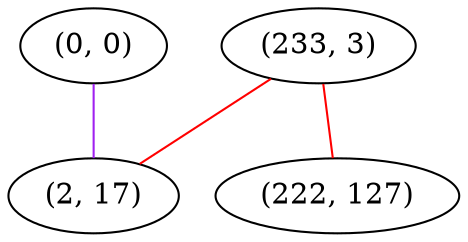 graph "" {
"(0, 0)";
"(233, 3)";
"(222, 127)";
"(2, 17)";
"(0, 0)" -- "(2, 17)"  [color=purple, key=0, weight=4];
"(233, 3)" -- "(222, 127)"  [color=red, key=0, weight=1];
"(233, 3)" -- "(2, 17)"  [color=red, key=0, weight=1];
}
